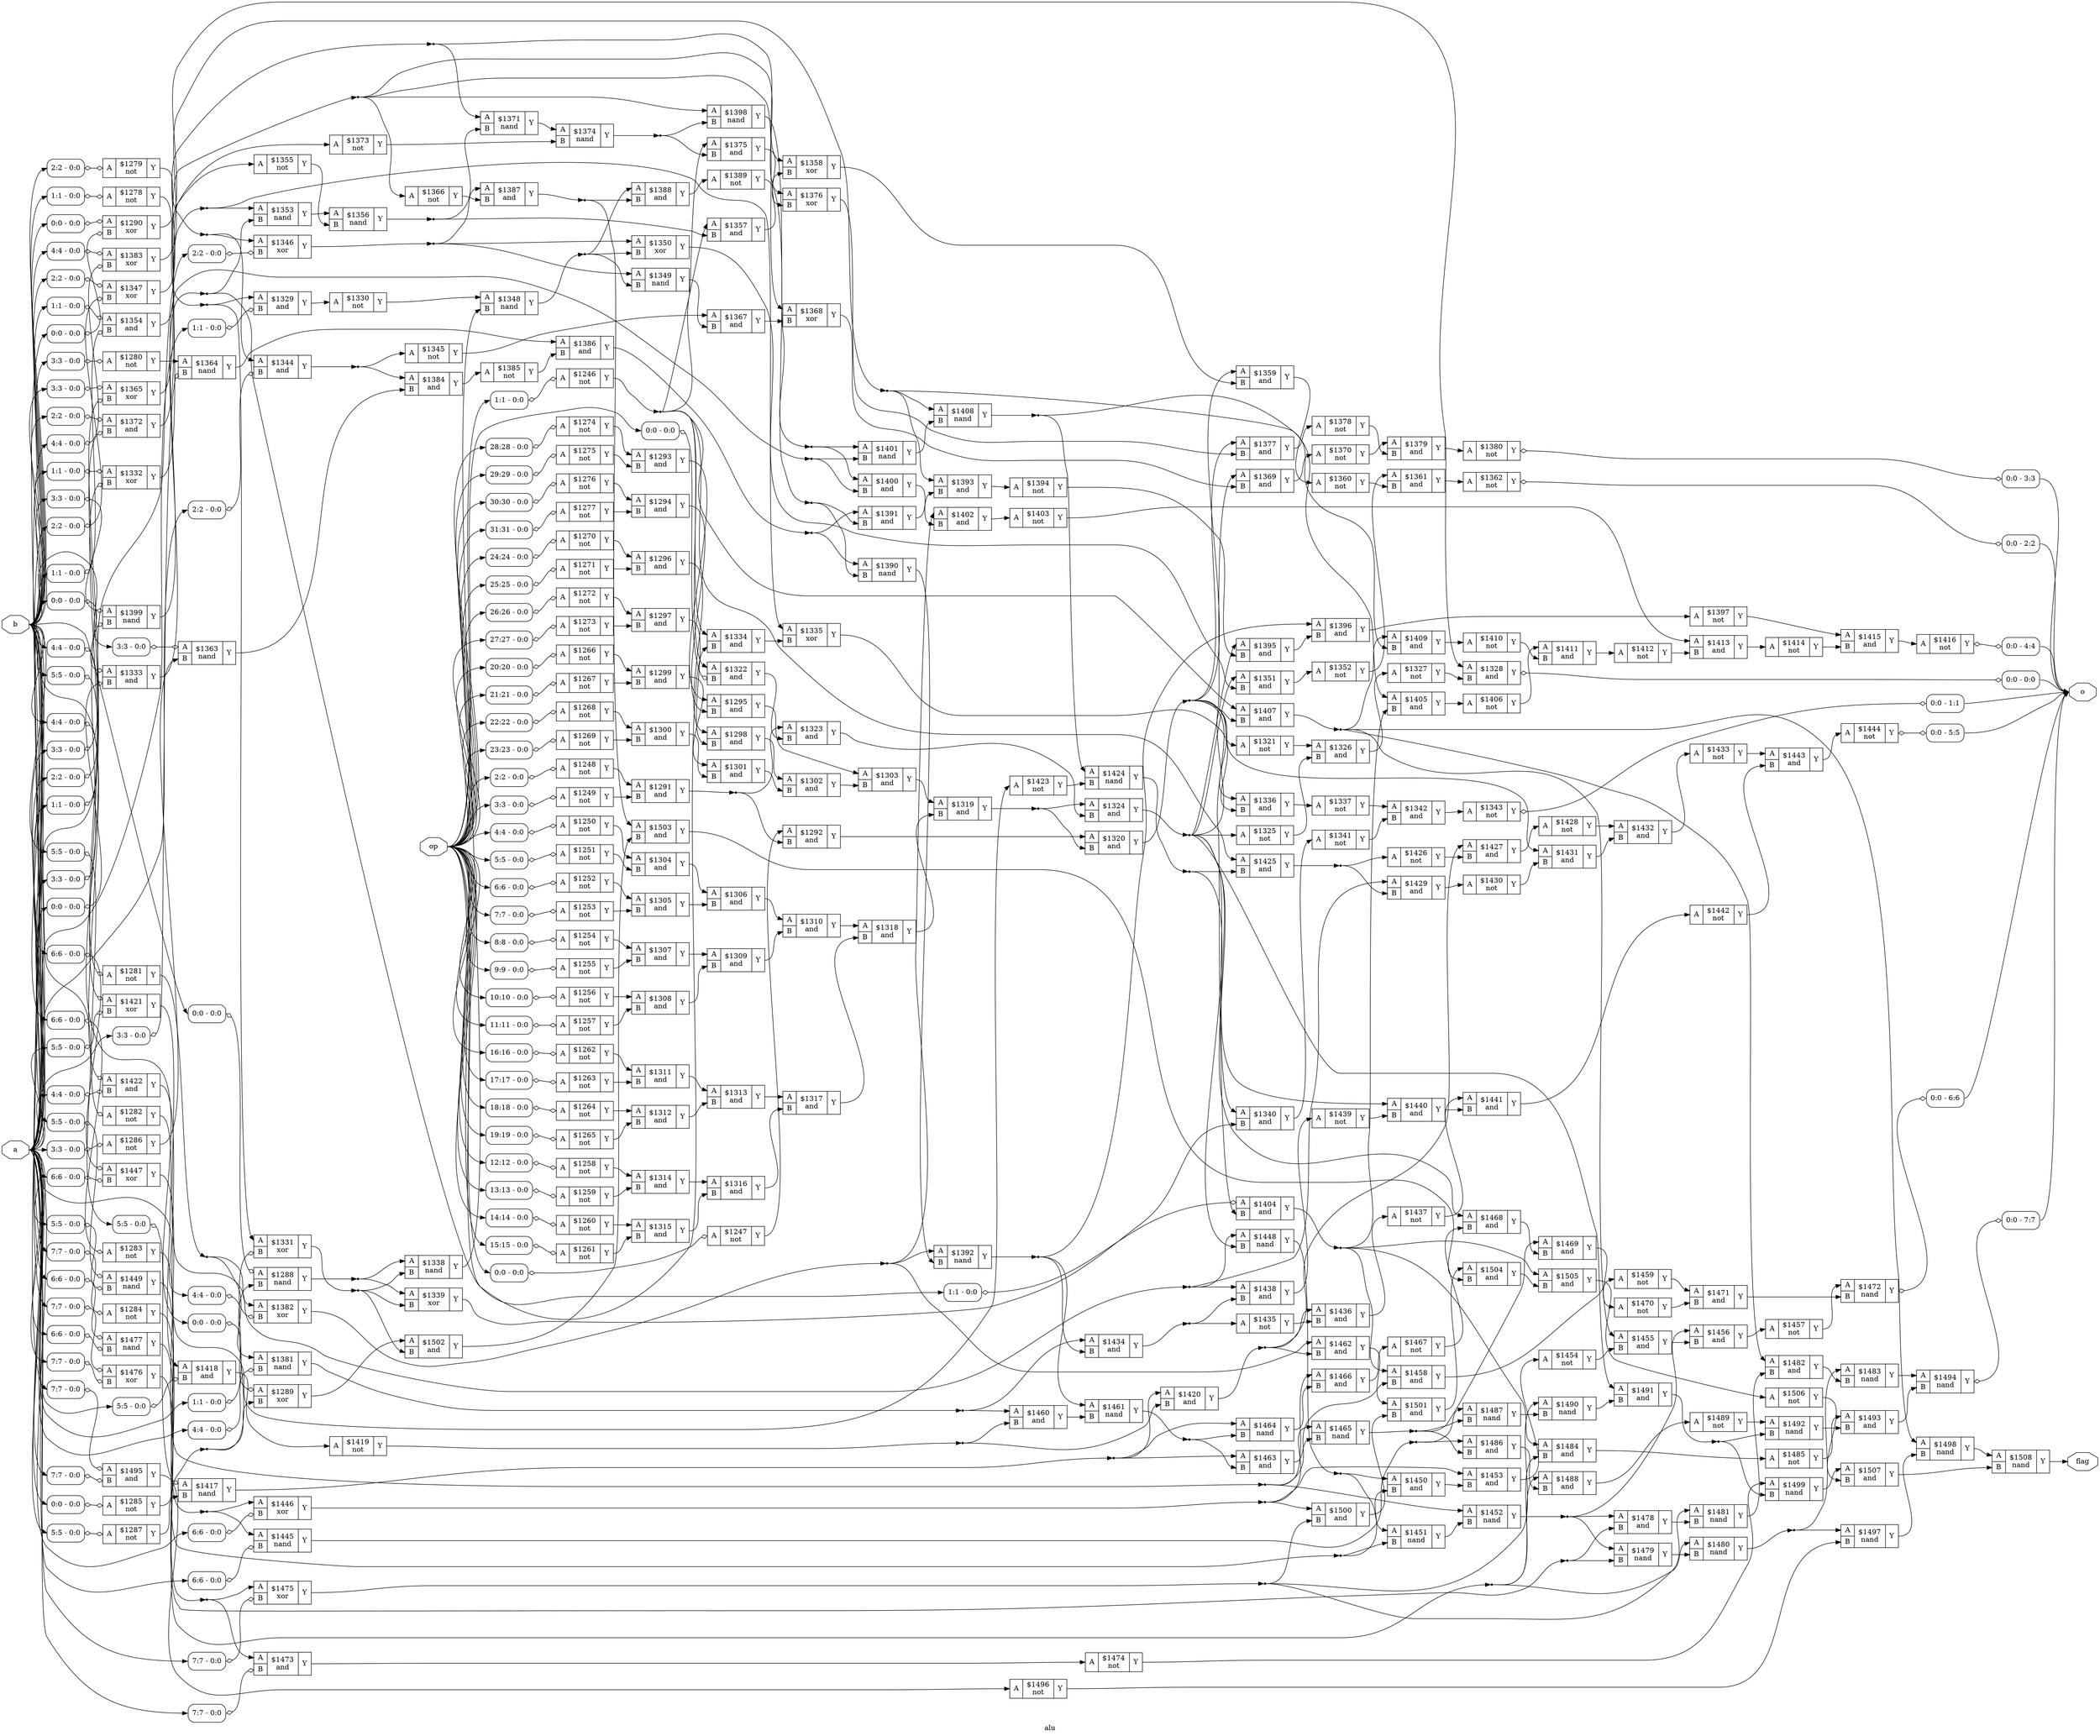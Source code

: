 digraph "alu" {
label="alu";
rankdir="LR";
remincross=true;
n255 [ shape=octagon, label="a", color="black", fontcolor="black" ];
n256 [ shape=octagon, label="b", color="black", fontcolor="black" ];
n257 [ shape=octagon, label="flag", color="black", fontcolor="black" ];
n258 [ shape=octagon, label="o", color="black", fontcolor="black" ];
n259 [ shape=octagon, label="op", color="black", fontcolor="black" ];
c262 [ shape=record, label="{{<p260> A}|$1246\nnot|{<p261> Y}}" ];
x0 [ shape=record, style=rounded, label="<s0> 1:1 - 0:0 " ];
x0:e -> c262:p260:w [arrowhead=odiamond, arrowtail=odiamond, dir=both, color="black", label=""];
c263 [ shape=record, label="{{<p260> A}|$1247\nnot|{<p261> Y}}" ];
x1 [ shape=record, style=rounded, label="<s0> 0:0 - 0:0 " ];
x1:e -> c263:p260:w [arrowhead=odiamond, arrowtail=odiamond, dir=both, color="black", label=""];
c264 [ shape=record, label="{{<p260> A}|$1248\nnot|{<p261> Y}}" ];
x2 [ shape=record, style=rounded, label="<s0> 2:2 - 0:0 " ];
x2:e -> c264:p260:w [arrowhead=odiamond, arrowtail=odiamond, dir=both, color="black", label=""];
c265 [ shape=record, label="{{<p260> A}|$1249\nnot|{<p261> Y}}" ];
x3 [ shape=record, style=rounded, label="<s0> 3:3 - 0:0 " ];
x3:e -> c265:p260:w [arrowhead=odiamond, arrowtail=odiamond, dir=both, color="black", label=""];
c266 [ shape=record, label="{{<p260> A}|$1250\nnot|{<p261> Y}}" ];
x4 [ shape=record, style=rounded, label="<s0> 4:4 - 0:0 " ];
x4:e -> c266:p260:w [arrowhead=odiamond, arrowtail=odiamond, dir=both, color="black", label=""];
c267 [ shape=record, label="{{<p260> A}|$1251\nnot|{<p261> Y}}" ];
x5 [ shape=record, style=rounded, label="<s0> 5:5 - 0:0 " ];
x5:e -> c267:p260:w [arrowhead=odiamond, arrowtail=odiamond, dir=both, color="black", label=""];
c268 [ shape=record, label="{{<p260> A}|$1252\nnot|{<p261> Y}}" ];
x6 [ shape=record, style=rounded, label="<s0> 6:6 - 0:0 " ];
x6:e -> c268:p260:w [arrowhead=odiamond, arrowtail=odiamond, dir=both, color="black", label=""];
c269 [ shape=record, label="{{<p260> A}|$1253\nnot|{<p261> Y}}" ];
x7 [ shape=record, style=rounded, label="<s0> 7:7 - 0:0 " ];
x7:e -> c269:p260:w [arrowhead=odiamond, arrowtail=odiamond, dir=both, color="black", label=""];
c270 [ shape=record, label="{{<p260> A}|$1254\nnot|{<p261> Y}}" ];
x8 [ shape=record, style=rounded, label="<s0> 8:8 - 0:0 " ];
x8:e -> c270:p260:w [arrowhead=odiamond, arrowtail=odiamond, dir=both, color="black", label=""];
c271 [ shape=record, label="{{<p260> A}|$1255\nnot|{<p261> Y}}" ];
x9 [ shape=record, style=rounded, label="<s0> 9:9 - 0:0 " ];
x9:e -> c271:p260:w [arrowhead=odiamond, arrowtail=odiamond, dir=both, color="black", label=""];
c272 [ shape=record, label="{{<p260> A}|$1256\nnot|{<p261> Y}}" ];
x10 [ shape=record, style=rounded, label="<s0> 10:10 - 0:0 " ];
x10:e -> c272:p260:w [arrowhead=odiamond, arrowtail=odiamond, dir=both, color="black", label=""];
c273 [ shape=record, label="{{<p260> A}|$1257\nnot|{<p261> Y}}" ];
x11 [ shape=record, style=rounded, label="<s0> 11:11 - 0:0 " ];
x11:e -> c273:p260:w [arrowhead=odiamond, arrowtail=odiamond, dir=both, color="black", label=""];
c274 [ shape=record, label="{{<p260> A}|$1258\nnot|{<p261> Y}}" ];
x12 [ shape=record, style=rounded, label="<s0> 12:12 - 0:0 " ];
x12:e -> c274:p260:w [arrowhead=odiamond, arrowtail=odiamond, dir=both, color="black", label=""];
c275 [ shape=record, label="{{<p260> A}|$1259\nnot|{<p261> Y}}" ];
x13 [ shape=record, style=rounded, label="<s0> 13:13 - 0:0 " ];
x13:e -> c275:p260:w [arrowhead=odiamond, arrowtail=odiamond, dir=both, color="black", label=""];
c276 [ shape=record, label="{{<p260> A}|$1260\nnot|{<p261> Y}}" ];
x14 [ shape=record, style=rounded, label="<s0> 14:14 - 0:0 " ];
x14:e -> c276:p260:w [arrowhead=odiamond, arrowtail=odiamond, dir=both, color="black", label=""];
c277 [ shape=record, label="{{<p260> A}|$1261\nnot|{<p261> Y}}" ];
x15 [ shape=record, style=rounded, label="<s0> 15:15 - 0:0 " ];
x15:e -> c277:p260:w [arrowhead=odiamond, arrowtail=odiamond, dir=both, color="black", label=""];
c278 [ shape=record, label="{{<p260> A}|$1262\nnot|{<p261> Y}}" ];
x16 [ shape=record, style=rounded, label="<s0> 16:16 - 0:0 " ];
x16:e -> c278:p260:w [arrowhead=odiamond, arrowtail=odiamond, dir=both, color="black", label=""];
c279 [ shape=record, label="{{<p260> A}|$1263\nnot|{<p261> Y}}" ];
x17 [ shape=record, style=rounded, label="<s0> 17:17 - 0:0 " ];
x17:e -> c279:p260:w [arrowhead=odiamond, arrowtail=odiamond, dir=both, color="black", label=""];
c280 [ shape=record, label="{{<p260> A}|$1264\nnot|{<p261> Y}}" ];
x18 [ shape=record, style=rounded, label="<s0> 18:18 - 0:0 " ];
x18:e -> c280:p260:w [arrowhead=odiamond, arrowtail=odiamond, dir=both, color="black", label=""];
c281 [ shape=record, label="{{<p260> A}|$1265\nnot|{<p261> Y}}" ];
x19 [ shape=record, style=rounded, label="<s0> 19:19 - 0:0 " ];
x19:e -> c281:p260:w [arrowhead=odiamond, arrowtail=odiamond, dir=both, color="black", label=""];
c282 [ shape=record, label="{{<p260> A}|$1266\nnot|{<p261> Y}}" ];
x20 [ shape=record, style=rounded, label="<s0> 20:20 - 0:0 " ];
x20:e -> c282:p260:w [arrowhead=odiamond, arrowtail=odiamond, dir=both, color="black", label=""];
c283 [ shape=record, label="{{<p260> A}|$1267\nnot|{<p261> Y}}" ];
x21 [ shape=record, style=rounded, label="<s0> 21:21 - 0:0 " ];
x21:e -> c283:p260:w [arrowhead=odiamond, arrowtail=odiamond, dir=both, color="black", label=""];
c284 [ shape=record, label="{{<p260> A}|$1268\nnot|{<p261> Y}}" ];
x22 [ shape=record, style=rounded, label="<s0> 22:22 - 0:0 " ];
x22:e -> c284:p260:w [arrowhead=odiamond, arrowtail=odiamond, dir=both, color="black", label=""];
c285 [ shape=record, label="{{<p260> A}|$1269\nnot|{<p261> Y}}" ];
x23 [ shape=record, style=rounded, label="<s0> 23:23 - 0:0 " ];
x23:e -> c285:p260:w [arrowhead=odiamond, arrowtail=odiamond, dir=both, color="black", label=""];
c286 [ shape=record, label="{{<p260> A}|$1270\nnot|{<p261> Y}}" ];
x24 [ shape=record, style=rounded, label="<s0> 24:24 - 0:0 " ];
x24:e -> c286:p260:w [arrowhead=odiamond, arrowtail=odiamond, dir=both, color="black", label=""];
c287 [ shape=record, label="{{<p260> A}|$1271\nnot|{<p261> Y}}" ];
x25 [ shape=record, style=rounded, label="<s0> 25:25 - 0:0 " ];
x25:e -> c287:p260:w [arrowhead=odiamond, arrowtail=odiamond, dir=both, color="black", label=""];
c288 [ shape=record, label="{{<p260> A}|$1272\nnot|{<p261> Y}}" ];
x26 [ shape=record, style=rounded, label="<s0> 26:26 - 0:0 " ];
x26:e -> c288:p260:w [arrowhead=odiamond, arrowtail=odiamond, dir=both, color="black", label=""];
c289 [ shape=record, label="{{<p260> A}|$1273\nnot|{<p261> Y}}" ];
x27 [ shape=record, style=rounded, label="<s0> 27:27 - 0:0 " ];
x27:e -> c289:p260:w [arrowhead=odiamond, arrowtail=odiamond, dir=both, color="black", label=""];
c290 [ shape=record, label="{{<p260> A}|$1274\nnot|{<p261> Y}}" ];
x28 [ shape=record, style=rounded, label="<s0> 28:28 - 0:0 " ];
x28:e -> c290:p260:w [arrowhead=odiamond, arrowtail=odiamond, dir=both, color="black", label=""];
c291 [ shape=record, label="{{<p260> A}|$1275\nnot|{<p261> Y}}" ];
x29 [ shape=record, style=rounded, label="<s0> 29:29 - 0:0 " ];
x29:e -> c291:p260:w [arrowhead=odiamond, arrowtail=odiamond, dir=both, color="black", label=""];
c292 [ shape=record, label="{{<p260> A}|$1276\nnot|{<p261> Y}}" ];
x30 [ shape=record, style=rounded, label="<s0> 30:30 - 0:0 " ];
x30:e -> c292:p260:w [arrowhead=odiamond, arrowtail=odiamond, dir=both, color="black", label=""];
c293 [ shape=record, label="{{<p260> A}|$1277\nnot|{<p261> Y}}" ];
x31 [ shape=record, style=rounded, label="<s0> 31:31 - 0:0 " ];
x31:e -> c293:p260:w [arrowhead=odiamond, arrowtail=odiamond, dir=both, color="black", label=""];
c294 [ shape=record, label="{{<p260> A}|$1278\nnot|{<p261> Y}}" ];
x32 [ shape=record, style=rounded, label="<s0> 1:1 - 0:0 " ];
x32:e -> c294:p260:w [arrowhead=odiamond, arrowtail=odiamond, dir=both, color="black", label=""];
c295 [ shape=record, label="{{<p260> A}|$1279\nnot|{<p261> Y}}" ];
x33 [ shape=record, style=rounded, label="<s0> 2:2 - 0:0 " ];
x33:e -> c295:p260:w [arrowhead=odiamond, arrowtail=odiamond, dir=both, color="black", label=""];
c296 [ shape=record, label="{{<p260> A}|$1280\nnot|{<p261> Y}}" ];
x34 [ shape=record, style=rounded, label="<s0> 3:3 - 0:0 " ];
x34:e -> c296:p260:w [arrowhead=odiamond, arrowtail=odiamond, dir=both, color="black", label=""];
c297 [ shape=record, label="{{<p260> A}|$1281\nnot|{<p261> Y}}" ];
x35 [ shape=record, style=rounded, label="<s0> 4:4 - 0:0 " ];
x35:e -> c297:p260:w [arrowhead=odiamond, arrowtail=odiamond, dir=both, color="black", label=""];
c298 [ shape=record, label="{{<p260> A}|$1282\nnot|{<p261> Y}}" ];
x36 [ shape=record, style=rounded, label="<s0> 5:5 - 0:0 " ];
x36:e -> c298:p260:w [arrowhead=odiamond, arrowtail=odiamond, dir=both, color="black", label=""];
c299 [ shape=record, label="{{<p260> A}|$1283\nnot|{<p261> Y}}" ];
x37 [ shape=record, style=rounded, label="<s0> 6:6 - 0:0 " ];
x37:e -> c299:p260:w [arrowhead=odiamond, arrowtail=odiamond, dir=both, color="black", label=""];
c300 [ shape=record, label="{{<p260> A}|$1284\nnot|{<p261> Y}}" ];
x38 [ shape=record, style=rounded, label="<s0> 7:7 - 0:0 " ];
x38:e -> c300:p260:w [arrowhead=odiamond, arrowtail=odiamond, dir=both, color="black", label=""];
c301 [ shape=record, label="{{<p260> A}|$1285\nnot|{<p261> Y}}" ];
x39 [ shape=record, style=rounded, label="<s0> 0:0 - 0:0 " ];
x39:e -> c301:p260:w [arrowhead=odiamond, arrowtail=odiamond, dir=both, color="black", label=""];
c302 [ shape=record, label="{{<p260> A}|$1286\nnot|{<p261> Y}}" ];
x40 [ shape=record, style=rounded, label="<s0> 3:3 - 0:0 " ];
x40:e -> c302:p260:w [arrowhead=odiamond, arrowtail=odiamond, dir=both, color="black", label=""];
c303 [ shape=record, label="{{<p260> A}|$1287\nnot|{<p261> Y}}" ];
x41 [ shape=record, style=rounded, label="<s0> 5:5 - 0:0 " ];
x41:e -> c303:p260:w [arrowhead=odiamond, arrowtail=odiamond, dir=both, color="black", label=""];
c305 [ shape=record, label="{{<p260> A|<p304> B}|$1288\nnand|{<p261> Y}}" ];
x42 [ shape=record, style=rounded, label="<s0> 0:0 - 0:0 " ];
x42:e -> c305:p260:w [arrowhead=odiamond, arrowtail=odiamond, dir=both, color="black", label=""];
c306 [ shape=record, label="{{<p260> A|<p304> B}|$1289\nxor|{<p261> Y}}" ];
x43 [ shape=record, style=rounded, label="<s0> 0:0 - 0:0 " ];
x43:e -> c306:p260:w [arrowhead=odiamond, arrowtail=odiamond, dir=both, color="black", label=""];
c307 [ shape=record, label="{{<p260> A|<p304> B}|$1290\nxor|{<p261> Y}}" ];
x44 [ shape=record, style=rounded, label="<s0> 0:0 - 0:0 " ];
x44:e -> c307:p260:w [arrowhead=odiamond, arrowtail=odiamond, dir=both, color="black", label=""];
x45 [ shape=record, style=rounded, label="<s0> 0:0 - 0:0 " ];
x45:e -> c307:p304:w [arrowhead=odiamond, arrowtail=odiamond, dir=both, color="black", label=""];
c308 [ shape=record, label="{{<p260> A|<p304> B}|$1291\nand|{<p261> Y}}" ];
c309 [ shape=record, label="{{<p260> A|<p304> B}|$1292\nand|{<p261> Y}}" ];
c310 [ shape=record, label="{{<p260> A|<p304> B}|$1293\nand|{<p261> Y}}" ];
c311 [ shape=record, label="{{<p260> A|<p304> B}|$1294\nand|{<p261> Y}}" ];
c312 [ shape=record, label="{{<p260> A|<p304> B}|$1295\nand|{<p261> Y}}" ];
c313 [ shape=record, label="{{<p260> A|<p304> B}|$1296\nand|{<p261> Y}}" ];
c314 [ shape=record, label="{{<p260> A|<p304> B}|$1297\nand|{<p261> Y}}" ];
c315 [ shape=record, label="{{<p260> A|<p304> B}|$1298\nand|{<p261> Y}}" ];
c316 [ shape=record, label="{{<p260> A|<p304> B}|$1299\nand|{<p261> Y}}" ];
c317 [ shape=record, label="{{<p260> A|<p304> B}|$1300\nand|{<p261> Y}}" ];
c318 [ shape=record, label="{{<p260> A|<p304> B}|$1301\nand|{<p261> Y}}" ];
c319 [ shape=record, label="{{<p260> A|<p304> B}|$1302\nand|{<p261> Y}}" ];
c320 [ shape=record, label="{{<p260> A|<p304> B}|$1303\nand|{<p261> Y}}" ];
c321 [ shape=record, label="{{<p260> A|<p304> B}|$1304\nand|{<p261> Y}}" ];
c322 [ shape=record, label="{{<p260> A|<p304> B}|$1305\nand|{<p261> Y}}" ];
c323 [ shape=record, label="{{<p260> A|<p304> B}|$1306\nand|{<p261> Y}}" ];
c324 [ shape=record, label="{{<p260> A|<p304> B}|$1307\nand|{<p261> Y}}" ];
c325 [ shape=record, label="{{<p260> A|<p304> B}|$1308\nand|{<p261> Y}}" ];
c326 [ shape=record, label="{{<p260> A|<p304> B}|$1309\nand|{<p261> Y}}" ];
c327 [ shape=record, label="{{<p260> A|<p304> B}|$1310\nand|{<p261> Y}}" ];
c328 [ shape=record, label="{{<p260> A|<p304> B}|$1311\nand|{<p261> Y}}" ];
c329 [ shape=record, label="{{<p260> A|<p304> B}|$1312\nand|{<p261> Y}}" ];
c330 [ shape=record, label="{{<p260> A|<p304> B}|$1313\nand|{<p261> Y}}" ];
c331 [ shape=record, label="{{<p260> A|<p304> B}|$1314\nand|{<p261> Y}}" ];
c332 [ shape=record, label="{{<p260> A|<p304> B}|$1315\nand|{<p261> Y}}" ];
c333 [ shape=record, label="{{<p260> A|<p304> B}|$1316\nand|{<p261> Y}}" ];
c334 [ shape=record, label="{{<p260> A|<p304> B}|$1317\nand|{<p261> Y}}" ];
c335 [ shape=record, label="{{<p260> A|<p304> B}|$1318\nand|{<p261> Y}}" ];
c336 [ shape=record, label="{{<p260> A|<p304> B}|$1319\nand|{<p261> Y}}" ];
c337 [ shape=record, label="{{<p260> A|<p304> B}|$1320\nand|{<p261> Y}}" ];
c338 [ shape=record, label="{{<p260> A}|$1321\nnot|{<p261> Y}}" ];
c339 [ shape=record, label="{{<p260> A|<p304> B}|$1322\nand|{<p261> Y}}" ];
x46 [ shape=record, style=rounded, label="<s0> 0:0 - 0:0 " ];
x46:e -> c339:p304:w [arrowhead=odiamond, arrowtail=odiamond, dir=both, color="black", label=""];
c340 [ shape=record, label="{{<p260> A|<p304> B}|$1323\nand|{<p261> Y}}" ];
c341 [ shape=record, label="{{<p260> A|<p304> B}|$1324\nand|{<p261> Y}}" ];
c342 [ shape=record, label="{{<p260> A}|$1325\nnot|{<p261> Y}}" ];
c343 [ shape=record, label="{{<p260> A|<p304> B}|$1326\nand|{<p261> Y}}" ];
c344 [ shape=record, label="{{<p260> A}|$1327\nnot|{<p261> Y}}" ];
c345 [ shape=record, label="{{<p260> A|<p304> B}|$1328\nand|{<p261> Y}}" ];
x47 [ shape=record, style=rounded, label="<s0> 0:0 - 0:0 " ];
c345:p261:e -> x47:w [arrowhead=odiamond, arrowtail=odiamond, dir=both, color="black", label=""];
c346 [ shape=record, label="{{<p260> A|<p304> B}|$1329\nand|{<p261> Y}}" ];
x48 [ shape=record, style=rounded, label="<s0> 1:1 - 0:0 " ];
x48:e -> c346:p304:w [arrowhead=odiamond, arrowtail=odiamond, dir=both, color="black", label=""];
c347 [ shape=record, label="{{<p260> A}|$1330\nnot|{<p261> Y}}" ];
c348 [ shape=record, label="{{<p260> A|<p304> B}|$1331\nxor|{<p261> Y}}" ];
x49 [ shape=record, style=rounded, label="<s0> 1:1 - 0:0 " ];
x49:e -> c348:p304:w [arrowhead=odiamond, arrowtail=odiamond, dir=both, color="black", label=""];
c349 [ shape=record, label="{{<p260> A|<p304> B}|$1332\nxor|{<p261> Y}}" ];
x50 [ shape=record, style=rounded, label="<s0> 1:1 - 0:0 " ];
x50:e -> c349:p260:w [arrowhead=odiamond, arrowtail=odiamond, dir=both, color="black", label=""];
x51 [ shape=record, style=rounded, label="<s0> 1:1 - 0:0 " ];
x51:e -> c349:p304:w [arrowhead=odiamond, arrowtail=odiamond, dir=both, color="black", label=""];
c350 [ shape=record, label="{{<p260> A|<p304> B}|$1333\nand|{<p261> Y}}" ];
x52 [ shape=record, style=rounded, label="<s0> 0:0 - 0:0 " ];
x52:e -> c350:p260:w [arrowhead=odiamond, arrowtail=odiamond, dir=both, color="black", label=""];
x53 [ shape=record, style=rounded, label="<s0> 0:0 - 0:0 " ];
x53:e -> c350:p304:w [arrowhead=odiamond, arrowtail=odiamond, dir=both, color="black", label=""];
c351 [ shape=record, label="{{<p260> A|<p304> B}|$1334\nand|{<p261> Y}}" ];
c352 [ shape=record, label="{{<p260> A|<p304> B}|$1335\nxor|{<p261> Y}}" ];
c353 [ shape=record, label="{{<p260> A|<p304> B}|$1336\nand|{<p261> Y}}" ];
c354 [ shape=record, label="{{<p260> A}|$1337\nnot|{<p261> Y}}" ];
c355 [ shape=record, label="{{<p260> A|<p304> B}|$1338\nnand|{<p261> Y}}" ];
c356 [ shape=record, label="{{<p260> A|<p304> B}|$1339\nxor|{<p261> Y}}" ];
c357 [ shape=record, label="{{<p260> A|<p304> B}|$1340\nand|{<p261> Y}}" ];
c358 [ shape=record, label="{{<p260> A}|$1341\nnot|{<p261> Y}}" ];
c359 [ shape=record, label="{{<p260> A|<p304> B}|$1342\nand|{<p261> Y}}" ];
c360 [ shape=record, label="{{<p260> A}|$1343\nnot|{<p261> Y}}" ];
x54 [ shape=record, style=rounded, label="<s0> 0:0 - 1:1 " ];
c360:p261:e -> x54:w [arrowhead=odiamond, arrowtail=odiamond, dir=both, color="black", label=""];
c361 [ shape=record, label="{{<p260> A|<p304> B}|$1344\nand|{<p261> Y}}" ];
x55 [ shape=record, style=rounded, label="<s0> 2:2 - 0:0 " ];
x55:e -> c361:p304:w [arrowhead=odiamond, arrowtail=odiamond, dir=both, color="black", label=""];
c362 [ shape=record, label="{{<p260> A}|$1345\nnot|{<p261> Y}}" ];
c363 [ shape=record, label="{{<p260> A|<p304> B}|$1346\nxor|{<p261> Y}}" ];
x56 [ shape=record, style=rounded, label="<s0> 2:2 - 0:0 " ];
x56:e -> c363:p304:w [arrowhead=odiamond, arrowtail=odiamond, dir=both, color="black", label=""];
c364 [ shape=record, label="{{<p260> A|<p304> B}|$1347\nxor|{<p261> Y}}" ];
x57 [ shape=record, style=rounded, label="<s0> 2:2 - 0:0 " ];
x57:e -> c364:p260:w [arrowhead=odiamond, arrowtail=odiamond, dir=both, color="black", label=""];
x58 [ shape=record, style=rounded, label="<s0> 2:2 - 0:0 " ];
x58:e -> c364:p304:w [arrowhead=odiamond, arrowtail=odiamond, dir=both, color="black", label=""];
c365 [ shape=record, label="{{<p260> A|<p304> B}|$1348\nnand|{<p261> Y}}" ];
c366 [ shape=record, label="{{<p260> A|<p304> B}|$1349\nnand|{<p261> Y}}" ];
c367 [ shape=record, label="{{<p260> A|<p304> B}|$1350\nxor|{<p261> Y}}" ];
c368 [ shape=record, label="{{<p260> A|<p304> B}|$1351\nand|{<p261> Y}}" ];
c369 [ shape=record, label="{{<p260> A}|$1352\nnot|{<p261> Y}}" ];
c370 [ shape=record, label="{{<p260> A|<p304> B}|$1353\nnand|{<p261> Y}}" ];
c371 [ shape=record, label="{{<p260> A|<p304> B}|$1354\nand|{<p261> Y}}" ];
x59 [ shape=record, style=rounded, label="<s0> 1:1 - 0:0 " ];
x59:e -> c371:p260:w [arrowhead=odiamond, arrowtail=odiamond, dir=both, color="black", label=""];
x60 [ shape=record, style=rounded, label="<s0> 1:1 - 0:0 " ];
x60:e -> c371:p304:w [arrowhead=odiamond, arrowtail=odiamond, dir=both, color="black", label=""];
c372 [ shape=record, label="{{<p260> A}|$1355\nnot|{<p261> Y}}" ];
c373 [ shape=record, label="{{<p260> A|<p304> B}|$1356\nnand|{<p261> Y}}" ];
c374 [ shape=record, label="{{<p260> A|<p304> B}|$1357\nand|{<p261> Y}}" ];
c375 [ shape=record, label="{{<p260> A|<p304> B}|$1358\nxor|{<p261> Y}}" ];
c376 [ shape=record, label="{{<p260> A|<p304> B}|$1359\nand|{<p261> Y}}" ];
c377 [ shape=record, label="{{<p260> A}|$1360\nnot|{<p261> Y}}" ];
c378 [ shape=record, label="{{<p260> A|<p304> B}|$1361\nand|{<p261> Y}}" ];
c379 [ shape=record, label="{{<p260> A}|$1362\nnot|{<p261> Y}}" ];
x61 [ shape=record, style=rounded, label="<s0> 0:0 - 2:2 " ];
c379:p261:e -> x61:w [arrowhead=odiamond, arrowtail=odiamond, dir=both, color="black", label=""];
c380 [ shape=record, label="{{<p260> A|<p304> B}|$1363\nnand|{<p261> Y}}" ];
x62 [ shape=record, style=rounded, label="<s0> 3:3 - 0:0 " ];
x62:e -> c380:p260:w [arrowhead=odiamond, arrowtail=odiamond, dir=both, color="black", label=""];
c381 [ shape=record, label="{{<p260> A|<p304> B}|$1364\nnand|{<p261> Y}}" ];
x63 [ shape=record, style=rounded, label="<s0> 3:3 - 0:0 " ];
x63:e -> c381:p304:w [arrowhead=odiamond, arrowtail=odiamond, dir=both, color="black", label=""];
c382 [ shape=record, label="{{<p260> A|<p304> B}|$1365\nxor|{<p261> Y}}" ];
x64 [ shape=record, style=rounded, label="<s0> 3:3 - 0:0 " ];
x64:e -> c382:p260:w [arrowhead=odiamond, arrowtail=odiamond, dir=both, color="black", label=""];
x65 [ shape=record, style=rounded, label="<s0> 3:3 - 0:0 " ];
x65:e -> c382:p304:w [arrowhead=odiamond, arrowtail=odiamond, dir=both, color="black", label=""];
c383 [ shape=record, label="{{<p260> A}|$1366\nnot|{<p261> Y}}" ];
c384 [ shape=record, label="{{<p260> A|<p304> B}|$1367\nand|{<p261> Y}}" ];
c385 [ shape=record, label="{{<p260> A|<p304> B}|$1368\nxor|{<p261> Y}}" ];
c386 [ shape=record, label="{{<p260> A|<p304> B}|$1369\nand|{<p261> Y}}" ];
c387 [ shape=record, label="{{<p260> A}|$1370\nnot|{<p261> Y}}" ];
c388 [ shape=record, label="{{<p260> A|<p304> B}|$1371\nnand|{<p261> Y}}" ];
c389 [ shape=record, label="{{<p260> A|<p304> B}|$1372\nand|{<p261> Y}}" ];
x66 [ shape=record, style=rounded, label="<s0> 2:2 - 0:0 " ];
x66:e -> c389:p260:w [arrowhead=odiamond, arrowtail=odiamond, dir=both, color="black", label=""];
x67 [ shape=record, style=rounded, label="<s0> 2:2 - 0:0 " ];
x67:e -> c389:p304:w [arrowhead=odiamond, arrowtail=odiamond, dir=both, color="black", label=""];
c390 [ shape=record, label="{{<p260> A}|$1373\nnot|{<p261> Y}}" ];
c391 [ shape=record, label="{{<p260> A|<p304> B}|$1374\nnand|{<p261> Y}}" ];
c392 [ shape=record, label="{{<p260> A|<p304> B}|$1375\nand|{<p261> Y}}" ];
c393 [ shape=record, label="{{<p260> A|<p304> B}|$1376\nxor|{<p261> Y}}" ];
c394 [ shape=record, label="{{<p260> A|<p304> B}|$1377\nand|{<p261> Y}}" ];
c395 [ shape=record, label="{{<p260> A}|$1378\nnot|{<p261> Y}}" ];
c396 [ shape=record, label="{{<p260> A|<p304> B}|$1379\nand|{<p261> Y}}" ];
c397 [ shape=record, label="{{<p260> A}|$1380\nnot|{<p261> Y}}" ];
x68 [ shape=record, style=rounded, label="<s0> 0:0 - 3:3 " ];
c397:p261:e -> x68:w [arrowhead=odiamond, arrowtail=odiamond, dir=both, color="black", label=""];
c398 [ shape=record, label="{{<p260> A|<p304> B}|$1381\nnand|{<p261> Y}}" ];
x69 [ shape=record, style=rounded, label="<s0> 4:4 - 0:0 " ];
x69:e -> c398:p304:w [arrowhead=odiamond, arrowtail=odiamond, dir=both, color="black", label=""];
c399 [ shape=record, label="{{<p260> A|<p304> B}|$1382\nxor|{<p261> Y}}" ];
x70 [ shape=record, style=rounded, label="<s0> 4:4 - 0:0 " ];
x70:e -> c399:p304:w [arrowhead=odiamond, arrowtail=odiamond, dir=both, color="black", label=""];
c400 [ shape=record, label="{{<p260> A|<p304> B}|$1383\nxor|{<p261> Y}}" ];
x71 [ shape=record, style=rounded, label="<s0> 4:4 - 0:0 " ];
x71:e -> c400:p260:w [arrowhead=odiamond, arrowtail=odiamond, dir=both, color="black", label=""];
x72 [ shape=record, style=rounded, label="<s0> 4:4 - 0:0 " ];
x72:e -> c400:p304:w [arrowhead=odiamond, arrowtail=odiamond, dir=both, color="black", label=""];
c401 [ shape=record, label="{{<p260> A|<p304> B}|$1384\nand|{<p261> Y}}" ];
c402 [ shape=record, label="{{<p260> A}|$1385\nnot|{<p261> Y}}" ];
c403 [ shape=record, label="{{<p260> A|<p304> B}|$1386\nand|{<p261> Y}}" ];
c404 [ shape=record, label="{{<p260> A|<p304> B}|$1387\nand|{<p261> Y}}" ];
c405 [ shape=record, label="{{<p260> A|<p304> B}|$1388\nand|{<p261> Y}}" ];
c406 [ shape=record, label="{{<p260> A}|$1389\nnot|{<p261> Y}}" ];
c407 [ shape=record, label="{{<p260> A|<p304> B}|$1390\nnand|{<p261> Y}}" ];
c408 [ shape=record, label="{{<p260> A|<p304> B}|$1391\nand|{<p261> Y}}" ];
c409 [ shape=record, label="{{<p260> A|<p304> B}|$1392\nnand|{<p261> Y}}" ];
c410 [ shape=record, label="{{<p260> A|<p304> B}|$1393\nand|{<p261> Y}}" ];
c411 [ shape=record, label="{{<p260> A}|$1394\nnot|{<p261> Y}}" ];
c412 [ shape=record, label="{{<p260> A|<p304> B}|$1395\nand|{<p261> Y}}" ];
c413 [ shape=record, label="{{<p260> A|<p304> B}|$1396\nand|{<p261> Y}}" ];
c414 [ shape=record, label="{{<p260> A}|$1397\nnot|{<p261> Y}}" ];
c415 [ shape=record, label="{{<p260> A|<p304> B}|$1398\nnand|{<p261> Y}}" ];
c416 [ shape=record, label="{{<p260> A|<p304> B}|$1399\nnand|{<p261> Y}}" ];
x73 [ shape=record, style=rounded, label="<s0> 3:3 - 0:0 " ];
x73:e -> c416:p260:w [arrowhead=odiamond, arrowtail=odiamond, dir=both, color="black", label=""];
x74 [ shape=record, style=rounded, label="<s0> 3:3 - 0:0 " ];
x74:e -> c416:p304:w [arrowhead=odiamond, arrowtail=odiamond, dir=both, color="black", label=""];
c417 [ shape=record, label="{{<p260> A|<p304> B}|$1400\nand|{<p261> Y}}" ];
c418 [ shape=record, label="{{<p260> A|<p304> B}|$1401\nnand|{<p261> Y}}" ];
c419 [ shape=record, label="{{<p260> A|<p304> B}|$1402\nand|{<p261> Y}}" ];
c420 [ shape=record, label="{{<p260> A}|$1403\nnot|{<p261> Y}}" ];
c421 [ shape=record, label="{{<p260> A|<p304> B}|$1404\nand|{<p261> Y}}" ];
x75 [ shape=record, style=rounded, label="<s0> 1:1 - 0:0 " ];
x75:e -> c421:p260:w [arrowhead=odiamond, arrowtail=odiamond, dir=both, color="black", label=""];
c422 [ shape=record, label="{{<p260> A|<p304> B}|$1405\nand|{<p261> Y}}" ];
c423 [ shape=record, label="{{<p260> A}|$1406\nnot|{<p261> Y}}" ];
c424 [ shape=record, label="{{<p260> A|<p304> B}|$1407\nand|{<p261> Y}}" ];
c425 [ shape=record, label="{{<p260> A|<p304> B}|$1408\nnand|{<p261> Y}}" ];
c426 [ shape=record, label="{{<p260> A|<p304> B}|$1409\nand|{<p261> Y}}" ];
c427 [ shape=record, label="{{<p260> A}|$1410\nnot|{<p261> Y}}" ];
c428 [ shape=record, label="{{<p260> A|<p304> B}|$1411\nand|{<p261> Y}}" ];
c429 [ shape=record, label="{{<p260> A}|$1412\nnot|{<p261> Y}}" ];
c430 [ shape=record, label="{{<p260> A|<p304> B}|$1413\nand|{<p261> Y}}" ];
c431 [ shape=record, label="{{<p260> A}|$1414\nnot|{<p261> Y}}" ];
c432 [ shape=record, label="{{<p260> A|<p304> B}|$1415\nand|{<p261> Y}}" ];
c433 [ shape=record, label="{{<p260> A}|$1416\nnot|{<p261> Y}}" ];
x76 [ shape=record, style=rounded, label="<s0> 0:0 - 4:4 " ];
c433:p261:e -> x76:w [arrowhead=odiamond, arrowtail=odiamond, dir=both, color="black", label=""];
c434 [ shape=record, label="{{<p260> A|<p304> B}|$1417\nnand|{<p261> Y}}" ];
x77 [ shape=record, style=rounded, label="<s0> 5:5 - 0:0 " ];
x77:e -> c434:p260:w [arrowhead=odiamond, arrowtail=odiamond, dir=both, color="black", label=""];
c435 [ shape=record, label="{{<p260> A|<p304> B}|$1418\nand|{<p261> Y}}" ];
x78 [ shape=record, style=rounded, label="<s0> 5:5 - 0:0 " ];
x78:e -> c435:p304:w [arrowhead=odiamond, arrowtail=odiamond, dir=both, color="black", label=""];
c436 [ shape=record, label="{{<p260> A}|$1419\nnot|{<p261> Y}}" ];
c437 [ shape=record, label="{{<p260> A|<p304> B}|$1420\nand|{<p261> Y}}" ];
c438 [ shape=record, label="{{<p260> A|<p304> B}|$1421\nxor|{<p261> Y}}" ];
x79 [ shape=record, style=rounded, label="<s0> 5:5 - 0:0 " ];
x79:e -> c438:p260:w [arrowhead=odiamond, arrowtail=odiamond, dir=both, color="black", label=""];
x80 [ shape=record, style=rounded, label="<s0> 5:5 - 0:0 " ];
x80:e -> c438:p304:w [arrowhead=odiamond, arrowtail=odiamond, dir=both, color="black", label=""];
c439 [ shape=record, label="{{<p260> A|<p304> B}|$1422\nand|{<p261> Y}}" ];
x81 [ shape=record, style=rounded, label="<s0> 4:4 - 0:0 " ];
x81:e -> c439:p260:w [arrowhead=odiamond, arrowtail=odiamond, dir=both, color="black", label=""];
x82 [ shape=record, style=rounded, label="<s0> 4:4 - 0:0 " ];
x82:e -> c439:p304:w [arrowhead=odiamond, arrowtail=odiamond, dir=both, color="black", label=""];
c440 [ shape=record, label="{{<p260> A}|$1423\nnot|{<p261> Y}}" ];
c441 [ shape=record, label="{{<p260> A|<p304> B}|$1424\nnand|{<p261> Y}}" ];
c442 [ shape=record, label="{{<p260> A|<p304> B}|$1425\nand|{<p261> Y}}" ];
c443 [ shape=record, label="{{<p260> A}|$1426\nnot|{<p261> Y}}" ];
c444 [ shape=record, label="{{<p260> A|<p304> B}|$1427\nand|{<p261> Y}}" ];
c445 [ shape=record, label="{{<p260> A}|$1428\nnot|{<p261> Y}}" ];
c446 [ shape=record, label="{{<p260> A|<p304> B}|$1429\nand|{<p261> Y}}" ];
c447 [ shape=record, label="{{<p260> A}|$1430\nnot|{<p261> Y}}" ];
c448 [ shape=record, label="{{<p260> A|<p304> B}|$1431\nand|{<p261> Y}}" ];
c449 [ shape=record, label="{{<p260> A|<p304> B}|$1432\nand|{<p261> Y}}" ];
c450 [ shape=record, label="{{<p260> A}|$1433\nnot|{<p261> Y}}" ];
c451 [ shape=record, label="{{<p260> A|<p304> B}|$1434\nand|{<p261> Y}}" ];
c452 [ shape=record, label="{{<p260> A}|$1435\nnot|{<p261> Y}}" ];
c453 [ shape=record, label="{{<p260> A|<p304> B}|$1436\nand|{<p261> Y}}" ];
c454 [ shape=record, label="{{<p260> A}|$1437\nnot|{<p261> Y}}" ];
c455 [ shape=record, label="{{<p260> A|<p304> B}|$1438\nand|{<p261> Y}}" ];
c456 [ shape=record, label="{{<p260> A}|$1439\nnot|{<p261> Y}}" ];
c457 [ shape=record, label="{{<p260> A|<p304> B}|$1440\nand|{<p261> Y}}" ];
c458 [ shape=record, label="{{<p260> A|<p304> B}|$1441\nand|{<p261> Y}}" ];
c459 [ shape=record, label="{{<p260> A}|$1442\nnot|{<p261> Y}}" ];
c460 [ shape=record, label="{{<p260> A|<p304> B}|$1443\nand|{<p261> Y}}" ];
c461 [ shape=record, label="{{<p260> A}|$1444\nnot|{<p261> Y}}" ];
x83 [ shape=record, style=rounded, label="<s0> 0:0 - 5:5 " ];
c461:p261:e -> x83:w [arrowhead=odiamond, arrowtail=odiamond, dir=both, color="black", label=""];
c462 [ shape=record, label="{{<p260> A|<p304> B}|$1445\nnand|{<p261> Y}}" ];
x84 [ shape=record, style=rounded, label="<s0> 6:6 - 0:0 " ];
x84:e -> c462:p304:w [arrowhead=odiamond, arrowtail=odiamond, dir=both, color="black", label=""];
c463 [ shape=record, label="{{<p260> A|<p304> B}|$1446\nxor|{<p261> Y}}" ];
x85 [ shape=record, style=rounded, label="<s0> 6:6 - 0:0 " ];
x85:e -> c463:p304:w [arrowhead=odiamond, arrowtail=odiamond, dir=both, color="black", label=""];
c464 [ shape=record, label="{{<p260> A|<p304> B}|$1447\nxor|{<p261> Y}}" ];
x86 [ shape=record, style=rounded, label="<s0> 6:6 - 0:0 " ];
x86:e -> c464:p260:w [arrowhead=odiamond, arrowtail=odiamond, dir=both, color="black", label=""];
x87 [ shape=record, style=rounded, label="<s0> 6:6 - 0:0 " ];
x87:e -> c464:p304:w [arrowhead=odiamond, arrowtail=odiamond, dir=both, color="black", label=""];
c465 [ shape=record, label="{{<p260> A|<p304> B}|$1448\nnand|{<p261> Y}}" ];
c466 [ shape=record, label="{{<p260> A|<p304> B}|$1449\nnand|{<p261> Y}}" ];
x88 [ shape=record, style=rounded, label="<s0> 5:5 - 0:0 " ];
x88:e -> c466:p260:w [arrowhead=odiamond, arrowtail=odiamond, dir=both, color="black", label=""];
x89 [ shape=record, style=rounded, label="<s0> 5:5 - 0:0 " ];
x89:e -> c466:p304:w [arrowhead=odiamond, arrowtail=odiamond, dir=both, color="black", label=""];
c467 [ shape=record, label="{{<p260> A|<p304> B}|$1450\nand|{<p261> Y}}" ];
c468 [ shape=record, label="{{<p260> A|<p304> B}|$1451\nnand|{<p261> Y}}" ];
c469 [ shape=record, label="{{<p260> A|<p304> B}|$1452\nnand|{<p261> Y}}" ];
c470 [ shape=record, label="{{<p260> A|<p304> B}|$1453\nand|{<p261> Y}}" ];
c471 [ shape=record, label="{{<p260> A}|$1454\nnot|{<p261> Y}}" ];
c472 [ shape=record, label="{{<p260> A|<p304> B}|$1455\nand|{<p261> Y}}" ];
c473 [ shape=record, label="{{<p260> A|<p304> B}|$1456\nand|{<p261> Y}}" ];
c474 [ shape=record, label="{{<p260> A}|$1457\nnot|{<p261> Y}}" ];
c475 [ shape=record, label="{{<p260> A|<p304> B}|$1458\nand|{<p261> Y}}" ];
c476 [ shape=record, label="{{<p260> A}|$1459\nnot|{<p261> Y}}" ];
c477 [ shape=record, label="{{<p260> A|<p304> B}|$1460\nand|{<p261> Y}}" ];
c478 [ shape=record, label="{{<p260> A|<p304> B}|$1461\nnand|{<p261> Y}}" ];
c479 [ shape=record, label="{{<p260> A|<p304> B}|$1462\nand|{<p261> Y}}" ];
c480 [ shape=record, label="{{<p260> A|<p304> B}|$1463\nand|{<p261> Y}}" ];
c481 [ shape=record, label="{{<p260> A|<p304> B}|$1464\nnand|{<p261> Y}}" ];
c482 [ shape=record, label="{{<p260> A|<p304> B}|$1465\nnand|{<p261> Y}}" ];
c483 [ shape=record, label="{{<p260> A|<p304> B}|$1466\nand|{<p261> Y}}" ];
c484 [ shape=record, label="{{<p260> A}|$1467\nnot|{<p261> Y}}" ];
c485 [ shape=record, label="{{<p260> A|<p304> B}|$1468\nand|{<p261> Y}}" ];
c486 [ shape=record, label="{{<p260> A|<p304> B}|$1469\nand|{<p261> Y}}" ];
c487 [ shape=record, label="{{<p260> A}|$1470\nnot|{<p261> Y}}" ];
c488 [ shape=record, label="{{<p260> A|<p304> B}|$1471\nand|{<p261> Y}}" ];
c489 [ shape=record, label="{{<p260> A|<p304> B}|$1472\nnand|{<p261> Y}}" ];
x90 [ shape=record, style=rounded, label="<s0> 0:0 - 6:6 " ];
c489:p261:e -> x90:w [arrowhead=odiamond, arrowtail=odiamond, dir=both, color="black", label=""];
c490 [ shape=record, label="{{<p260> A|<p304> B}|$1473\nand|{<p261> Y}}" ];
x91 [ shape=record, style=rounded, label="<s0> 7:7 - 0:0 " ];
x91:e -> c490:p304:w [arrowhead=odiamond, arrowtail=odiamond, dir=both, color="black", label=""];
c491 [ shape=record, label="{{<p260> A}|$1474\nnot|{<p261> Y}}" ];
c492 [ shape=record, label="{{<p260> A|<p304> B}|$1475\nxor|{<p261> Y}}" ];
x92 [ shape=record, style=rounded, label="<s0> 7:7 - 0:0 " ];
x92:e -> c492:p304:w [arrowhead=odiamond, arrowtail=odiamond, dir=both, color="black", label=""];
c493 [ shape=record, label="{{<p260> A|<p304> B}|$1476\nxor|{<p261> Y}}" ];
x93 [ shape=record, style=rounded, label="<s0> 7:7 - 0:0 " ];
x93:e -> c493:p260:w [arrowhead=odiamond, arrowtail=odiamond, dir=both, color="black", label=""];
x94 [ shape=record, style=rounded, label="<s0> 7:7 - 0:0 " ];
x94:e -> c493:p304:w [arrowhead=odiamond, arrowtail=odiamond, dir=both, color="black", label=""];
c494 [ shape=record, label="{{<p260> A|<p304> B}|$1477\nnand|{<p261> Y}}" ];
x95 [ shape=record, style=rounded, label="<s0> 6:6 - 0:0 " ];
x95:e -> c494:p260:w [arrowhead=odiamond, arrowtail=odiamond, dir=both, color="black", label=""];
x96 [ shape=record, style=rounded, label="<s0> 6:6 - 0:0 " ];
x96:e -> c494:p304:w [arrowhead=odiamond, arrowtail=odiamond, dir=both, color="black", label=""];
c495 [ shape=record, label="{{<p260> A|<p304> B}|$1478\nand|{<p261> Y}}" ];
c496 [ shape=record, label="{{<p260> A|<p304> B}|$1479\nnand|{<p261> Y}}" ];
c497 [ shape=record, label="{{<p260> A|<p304> B}|$1480\nnand|{<p261> Y}}" ];
c498 [ shape=record, label="{{<p260> A|<p304> B}|$1481\nnand|{<p261> Y}}" ];
c499 [ shape=record, label="{{<p260> A|<p304> B}|$1482\nand|{<p261> Y}}" ];
c500 [ shape=record, label="{{<p260> A|<p304> B}|$1483\nnand|{<p261> Y}}" ];
c501 [ shape=record, label="{{<p260> A|<p304> B}|$1484\nand|{<p261> Y}}" ];
c502 [ shape=record, label="{{<p260> A}|$1485\nnot|{<p261> Y}}" ];
c503 [ shape=record, label="{{<p260> A|<p304> B}|$1486\nand|{<p261> Y}}" ];
c504 [ shape=record, label="{{<p260> A|<p304> B}|$1487\nnand|{<p261> Y}}" ];
c505 [ shape=record, label="{{<p260> A|<p304> B}|$1488\nand|{<p261> Y}}" ];
c506 [ shape=record, label="{{<p260> A}|$1489\nnot|{<p261> Y}}" ];
c507 [ shape=record, label="{{<p260> A|<p304> B}|$1490\nnand|{<p261> Y}}" ];
c508 [ shape=record, label="{{<p260> A|<p304> B}|$1491\nand|{<p261> Y}}" ];
c509 [ shape=record, label="{{<p260> A|<p304> B}|$1492\nnand|{<p261> Y}}" ];
c510 [ shape=record, label="{{<p260> A|<p304> B}|$1493\nand|{<p261> Y}}" ];
c511 [ shape=record, label="{{<p260> A|<p304> B}|$1494\nnand|{<p261> Y}}" ];
x97 [ shape=record, style=rounded, label="<s0> 0:0 - 7:7 " ];
c511:p261:e -> x97:w [arrowhead=odiamond, arrowtail=odiamond, dir=both, color="black", label=""];
c512 [ shape=record, label="{{<p260> A|<p304> B}|$1495\nand|{<p261> Y}}" ];
x98 [ shape=record, style=rounded, label="<s0> 7:7 - 0:0 " ];
x98:e -> c512:p260:w [arrowhead=odiamond, arrowtail=odiamond, dir=both, color="black", label=""];
x99 [ shape=record, style=rounded, label="<s0> 7:7 - 0:0 " ];
x99:e -> c512:p304:w [arrowhead=odiamond, arrowtail=odiamond, dir=both, color="black", label=""];
c513 [ shape=record, label="{{<p260> A}|$1496\nnot|{<p261> Y}}" ];
c514 [ shape=record, label="{{<p260> A|<p304> B}|$1497\nnand|{<p261> Y}}" ];
c515 [ shape=record, label="{{<p260> A|<p304> B}|$1498\nnand|{<p261> Y}}" ];
c516 [ shape=record, label="{{<p260> A|<p304> B}|$1499\nnand|{<p261> Y}}" ];
c517 [ shape=record, label="{{<p260> A|<p304> B}|$1500\nand|{<p261> Y}}" ];
c518 [ shape=record, label="{{<p260> A|<p304> B}|$1501\nand|{<p261> Y}}" ];
c519 [ shape=record, label="{{<p260> A|<p304> B}|$1502\nand|{<p261> Y}}" ];
c520 [ shape=record, label="{{<p260> A|<p304> B}|$1503\nand|{<p261> Y}}" ];
c521 [ shape=record, label="{{<p260> A|<p304> B}|$1504\nand|{<p261> Y}}" ];
c522 [ shape=record, label="{{<p260> A|<p304> B}|$1505\nand|{<p261> Y}}" ];
c523 [ shape=record, label="{{<p260> A}|$1506\nnot|{<p261> Y}}" ];
c524 [ shape=record, label="{{<p260> A|<p304> B}|$1507\nand|{<p261> Y}}" ];
c525 [ shape=record, label="{{<p260> A|<p304> B}|$1508\nnand|{<p261> Y}}" ];
n1 [ shape=point ];
c305:p261:e -> n1:w [color="black", label=""];
n1:e -> c355:p260:w [color="black", label=""];
n1:e -> c356:p260:w [color="black", label=""];
c314:p261:e -> c315:p304:w [color="black", label=""];
c408:p261:e -> c410:p304:w [color="black", label=""];
n101 [ shape=point ];
c409:p261:e -> n101:w [color="black", label=""];
n101:e -> c413:p260:w [color="black", label=""];
n101:e -> c451:p304:w [color="black", label=""];
n101:e -> c478:p260:w [color="black", label=""];
c410:p261:e -> c411:p260:w [color="black", label=""];
c411:p261:e -> c412:p304:w [color="black", label=""];
c412:p261:e -> c413:p304:w [color="black", label=""];
c413:p261:e -> c414:p260:w [color="black", label=""];
c414:p261:e -> c432:p260:w [color="black", label=""];
n107 [ shape=point ];
c415:p261:e -> n107:w [color="black", label=""];
n107:e -> c417:p260:w [color="black", label=""];
n107:e -> c418:p260:w [color="black", label=""];
n108 [ shape=point ];
c416:p261:e -> n108:w [color="black", label=""];
n108:e -> c417:p304:w [color="black", label=""];
n108:e -> c418:p304:w [color="black", label=""];
c417:p261:e -> c419:p304:w [color="black", label=""];
c315:p261:e -> c319:p260:w [color="black", label=""];
c418:p261:e -> c425:p304:w [color="black", label=""];
c419:p261:e -> c420:p260:w [color="black", label=""];
c420:p261:e -> c430:p260:w [color="black", label=""];
n113 [ shape=point ];
c421:p261:e -> n113:w [color="black", label=""];
n113:e -> c422:p304:w [color="black", label=""];
n113:e -> c475:p260:w [color="black", label=""];
n113:e -> c501:p260:w [color="black", label=""];
n113:e -> c522:p260:w [color="black", label=""];
c422:p261:e -> c423:p260:w [color="black", label=""];
c423:p261:e -> c428:p260:w [color="black", label=""];
n116 [ shape=point ];
c424:p261:e -> n116:w [color="black", label=""];
n116:e -> c426:p260:w [color="black", label=""];
n116:e -> c472:p260:w [color="black", label=""];
n116:e -> c499:p260:w [color="black", label=""];
n116:e -> c515:p260:w [color="black", label=""];
n117 [ shape=point ];
c425:p261:e -> n117:w [color="black", label=""];
n117:e -> c426:p304:w [color="black", label=""];
n117:e -> c441:p260:w [color="black", label=""];
c426:p261:e -> c427:p260:w [color="black", label=""];
c427:p261:e -> c428:p304:w [color="black", label=""];
c316:p261:e -> c318:p260:w [color="black", label=""];
c428:p261:e -> c429:p260:w [color="black", label=""];
c429:p261:e -> c430:p304:w [color="black", label=""];
c430:p261:e -> c431:p260:w [color="black", label=""];
c431:p261:e -> c432:p304:w [color="black", label=""];
c432:p261:e -> c433:p260:w [color="black", label=""];
n125 [ shape=point ];
c434:p261:e -> n125:w [color="black", label=""];
n125:e -> c437:p260:w [color="black", label=""];
n125:e -> c480:p260:w [color="black", label=""];
n125:e -> c481:p260:w [color="black", label=""];
c435:p261:e -> c436:p260:w [color="black", label=""];
n127 [ shape=point ];
c436:p261:e -> n127:w [color="black", label=""];
n127:e -> c437:p304:w [color="black", label=""];
n127:e -> c477:p304:w [color="black", label=""];
n128 [ shape=point ];
c437:p261:e -> n128:w [color="black", label=""];
n128:e -> c444:p260:w [color="black", label=""];
n128:e -> c453:p260:w [color="black", label=""];
n128:e -> c479:p304:w [color="black", label=""];
n129 [ shape=point ];
c438:p261:e -> n129:w [color="black", label=""];
n129:e -> c446:p260:w [color="black", label=""];
n129:e -> c455:p260:w [color="black", label=""];
n129:e -> c465:p260:w [color="black", label=""];
c317:p261:e -> c318:p304:w [color="black", label=""];
c439:p261:e -> c440:p260:w [color="black", label=""];
c440:p261:e -> c441:p304:w [color="black", label=""];
n132 [ shape=point ];
c441:p261:e -> n132:w [color="black", label=""];
n132:e -> c442:p304:w [color="black", label=""];
n132:e -> c465:p304:w [color="black", label=""];
n133 [ shape=point ];
c442:p261:e -> n133:w [color="black", label=""];
n133:e -> c443:p260:w [color="black", label=""];
n133:e -> c446:p304:w [color="black", label=""];
c443:p261:e -> c444:p304:w [color="black", label=""];
c444:p261:e -> c445:p260:w [color="black", label=""];
c445:p261:e -> c449:p260:w [color="black", label=""];
c446:p261:e -> c447:p260:w [color="black", label=""];
c447:p261:e -> c448:p304:w [color="black", label=""];
c448:p261:e -> c449:p304:w [color="black", label=""];
c318:p261:e -> c319:p304:w [color="black", label=""];
c449:p261:e -> c450:p260:w [color="black", label=""];
c450:p261:e -> c460:p260:w [color="black", label=""];
n142 [ shape=point ];
c451:p261:e -> n142:w [color="black", label=""];
n142:e -> c452:p260:w [color="black", label=""];
n142:e -> c455:p304:w [color="black", label=""];
c452:p261:e -> c453:p304:w [color="black", label=""];
c453:p261:e -> c454:p260:w [color="black", label=""];
c454:p261:e -> c458:p260:w [color="black", label=""];
c455:p261:e -> c456:p260:w [color="black", label=""];
c456:p261:e -> c457:p304:w [color="black", label=""];
c457:p261:e -> c458:p304:w [color="black", label=""];
c458:p261:e -> c459:p260:w [color="black", label=""];
c319:p261:e -> c320:p304:w [color="black", label=""];
c459:p261:e -> c460:p304:w [color="black", label=""];
c460:p261:e -> c461:p260:w [color="black", label=""];
n152 [ shape=point ];
c462:p261:e -> n152:w [color="black", label=""];
n152:e -> c503:p260:w [color="black", label=""];
n152:e -> c504:p260:w [color="black", label=""];
n153 [ shape=point ];
c463:p261:e -> n153:w [color="black", label=""];
n153:e -> c470:p260:w [color="black", label=""];
n153:e -> c482:p260:w [color="black", label=""];
n153:e -> c517:p260:w [color="black", label=""];
n154 [ shape=point ];
c464:p261:e -> n154:w [color="black", label=""];
n154:e -> c469:p260:w [color="black", label=""];
n154:e -> c475:p304:w [color="black", label=""];
n154:e -> c483:p260:w [color="black", label=""];
n155 [ shape=point ];
c465:p261:e -> n155:w [color="black", label=""];
n155:e -> c467:p260:w [color="black", label=""];
n155:e -> c468:p260:w [color="black", label=""];
n156 [ shape=point ];
c466:p261:e -> n156:w [color="black", label=""];
n156:e -> c467:p304:w [color="black", label=""];
n156:e -> c468:p304:w [color="black", label=""];
c467:p261:e -> c470:p304:w [color="black", label=""];
c468:p261:e -> c469:p304:w [color="black", label=""];
n159 [ shape=point ];
c469:p261:e -> n159:w [color="black", label=""];
n159:e -> c473:p260:w [color="black", label=""];
n159:e -> c495:p260:w [color="black", label=""];
n159:e -> c496:p260:w [color="black", label=""];
c320:p261:e -> c336:p260:w [color="black", label=""];
c470:p261:e -> c471:p260:w [color="black", label=""];
c471:p261:e -> c472:p304:w [color="black", label=""];
c472:p261:e -> c473:p304:w [color="black", label=""];
c473:p261:e -> c474:p260:w [color="black", label=""];
c474:p261:e -> c489:p260:w [color="black", label=""];
c475:p261:e -> c476:p260:w [color="black", label=""];
c476:p261:e -> c488:p260:w [color="black", label=""];
c477:p261:e -> c478:p304:w [color="black", label=""];
n168 [ shape=point ];
c478:p261:e -> n168:w [color="black", label=""];
n168:e -> c480:p304:w [color="black", label=""];
n168:e -> c481:p304:w [color="black", label=""];
c479:p261:e -> c518:p260:w [color="black", label=""];
c321:p261:e -> c323:p260:w [color="black", label=""];
c480:p261:e -> c482:p304:w [color="black", label=""];
c481:p261:e -> c483:p304:w [color="black", label=""];
n172 [ shape=point ];
c482:p261:e -> n172:w [color="black", label=""];
n172:e -> c486:p260:w [color="black", label=""];
n172:e -> c503:p304:w [color="black", label=""];
n172:e -> c504:p304:w [color="black", label=""];
c483:p261:e -> c484:p260:w [color="black", label=""];
c484:p261:e -> c485:p304:w [color="black", label=""];
c485:p261:e -> c486:p304:w [color="black", label=""];
c486:p261:e -> c487:p260:w [color="black", label=""];
c487:p261:e -> c488:p304:w [color="black", label=""];
c488:p261:e -> c489:p304:w [color="black", label=""];
c490:p261:e -> c491:p260:w [color="black", label=""];
c322:p261:e -> c323:p304:w [color="black", label=""];
c491:p261:e -> c516:p260:w [color="black", label=""];
n181 [ shape=point ];
c492:p261:e -> n181:w [color="black", label=""];
n181:e -> c498:p260:w [color="black", label=""];
n181:e -> c507:p260:w [color="black", label=""];
n181:e -> c517:p304:w [color="black", label=""];
n182 [ shape=point ];
c493:p261:e -> n182:w [color="black", label=""];
n182:e -> c497:p260:w [color="black", label=""];
n182:e -> c501:p304:w [color="black", label=""];
n182:e -> c505:p260:w [color="black", label=""];
n183 [ shape=point ];
c494:p261:e -> n183:w [color="black", label=""];
n183:e -> c495:p304:w [color="black", label=""];
n183:e -> c496:p304:w [color="black", label=""];
c495:p261:e -> c498:p304:w [color="black", label=""];
c496:p261:e -> c497:p304:w [color="black", label=""];
n186 [ shape=point ];
c497:p261:e -> n186:w [color="black", label=""];
n186:e -> c500:p260:w [color="black", label=""];
n186:e -> c514:p260:w [color="black", label=""];
c498:p261:e -> c499:p304:w [color="black", label=""];
c499:p261:e -> c500:p304:w [color="black", label=""];
c500:p261:e -> c511:p260:w [color="black", label=""];
c323:p261:e -> c327:p260:w [color="black", label=""];
c501:p261:e -> c502:p260:w [color="black", label=""];
c502:p261:e -> c510:p260:w [color="black", label=""];
c503:p261:e -> c505:p304:w [color="black", label=""];
c504:p261:e -> c507:p304:w [color="black", label=""];
c505:p261:e -> c506:p260:w [color="black", label=""];
c506:p261:e -> c509:p260:w [color="black", label=""];
c507:p261:e -> c508:p304:w [color="black", label=""];
n197 [ shape=point ];
c508:p261:e -> n197:w [color="black", label=""];
n197:e -> c509:p304:w [color="black", label=""];
n197:e -> c516:p304:w [color="black", label=""];
c509:p261:e -> c510:p304:w [color="black", label=""];
c510:p261:e -> c511:p304:w [color="black", label=""];
c306:p261:e -> c519:p260:w [color="black", label=""];
c324:p261:e -> c326:p260:w [color="black", label=""];
c512:p261:e -> c513:p260:w [color="black", label=""];
c513:p261:e -> c514:p304:w [color="black", label=""];
c514:p261:e -> c515:p304:w [color="black", label=""];
c515:p261:e -> c525:p260:w [color="black", label=""];
c516:p261:e -> c524:p260:w [color="black", label=""];
c517:p261:e -> c518:p304:w [color="black", label=""];
c518:p261:e -> c521:p260:w [color="black", label=""];
c519:p261:e -> c520:p304:w [color="black", label=""];
c520:p261:e -> c521:p304:w [color="black", label=""];
c521:p261:e -> c522:p304:w [color="black", label=""];
c325:p261:e -> c326:p304:w [color="black", label=""];
c522:p261:e -> c523:p260:w [color="black", label=""];
c523:p261:e -> c524:p304:w [color="black", label=""];
c524:p261:e -> c525:p304:w [color="black", label=""];
n213 [ shape=point ];
c262:p261:e -> n213:w [color="black", label=""];
n213:e -> c339:p260:w [color="black", label=""];
n213:e -> c351:p260:w [color="black", label=""];
n213:e -> c374:p260:w [color="black", label=""];
n213:e -> c392:p260:w [color="black", label=""];
n213:e -> c424:p260:w [color="black", label=""];
n213:e -> c442:p260:w [color="black", label=""];
c263:p261:e -> c309:p260:w [color="black", label=""];
c264:p261:e -> c308:p260:w [color="black", label=""];
c265:p261:e -> c308:p304:w [color="black", label=""];
c266:p261:e -> c321:p260:w [color="black", label=""];
c267:p261:e -> c321:p304:w [color="black", label=""];
c268:p261:e -> c322:p260:w [color="black", label=""];
c326:p261:e -> c327:p304:w [color="black", label=""];
c269:p261:e -> c322:p304:w [color="black", label=""];
c270:p261:e -> c324:p260:w [color="black", label=""];
c271:p261:e -> c324:p304:w [color="black", label=""];
c272:p261:e -> c325:p260:w [color="black", label=""];
c273:p261:e -> c325:p304:w [color="black", label=""];
c274:p261:e -> c331:p260:w [color="black", label=""];
c275:p261:e -> c331:p304:w [color="black", label=""];
c276:p261:e -> c332:p260:w [color="black", label=""];
c277:p261:e -> c332:p304:w [color="black", label=""];
c278:p261:e -> c328:p260:w [color="black", label=""];
c327:p261:e -> c335:p260:w [color="black", label=""];
c279:p261:e -> c328:p304:w [color="black", label=""];
c280:p261:e -> c329:p260:w [color="black", label=""];
c281:p261:e -> c329:p304:w [color="black", label=""];
c282:p261:e -> c316:p260:w [color="black", label=""];
c283:p261:e -> c316:p304:w [color="black", label=""];
c284:p261:e -> c317:p260:w [color="black", label=""];
c285:p261:e -> c317:p304:w [color="black", label=""];
c286:p261:e -> c313:p260:w [color="black", label=""];
c287:p261:e -> c313:p304:w [color="black", label=""];
c288:p261:e -> c314:p260:w [color="black", label=""];
c328:p261:e -> c330:p260:w [color="black", label=""];
c289:p261:e -> c314:p304:w [color="black", label=""];
c290:p261:e -> c310:p260:w [color="black", label=""];
c291:p261:e -> c310:p304:w [color="black", label=""];
c292:p261:e -> c311:p260:w [color="black", label=""];
c293:p261:e -> c311:p304:w [color="black", label=""];
n245 [ shape=point ];
c294:p261:e -> n245:w [color="black", label=""];
n245:e -> c346:p260:w [color="black", label=""];
n245:e -> c348:p260:w [color="black", label=""];
n246 [ shape=point ];
c295:p261:e -> n246:w [color="black", label=""];
n246:e -> c361:p260:w [color="black", label=""];
n246:e -> c363:p260:w [color="black", label=""];
c296:p261:e -> c381:p260:w [color="black", label=""];
n248 [ shape=point ];
c297:p261:e -> n248:w [color="black", label=""];
n248:e -> c398:p260:w [color="black", label=""];
n248:e -> c399:p260:w [color="black", label=""];
c298:p261:e -> c435:p260:w [color="black", label=""];
c329:p261:e -> c330:p304:w [color="black", label=""];
n250 [ shape=point ];
c299:p261:e -> n250:w [color="black", label=""];
n250:e -> c462:p260:w [color="black", label=""];
n250:e -> c463:p260:w [color="black", label=""];
n251 [ shape=point ];
c300:p261:e -> n251:w [color="black", label=""];
n251:e -> c490:p260:w [color="black", label=""];
n251:e -> c492:p260:w [color="black", label=""];
n252 [ shape=point ];
c301:p261:e -> n252:w [color="black", label=""];
n252:e -> c305:p304:w [color="black", label=""];
n252:e -> c306:p304:w [color="black", label=""];
c302:p261:e -> c380:p304:w [color="black", label=""];
c303:p261:e -> c434:p304:w [color="black", label=""];
n255:e -> x39:s0:w [color="black", label=""];
n255:e -> x40:s0:w [color="black", label=""];
n255:e -> x41:s0:w [color="black", label=""];
n255:e -> x45:s0:w [color="black", label=""];
n255:e -> x48:s0:w [color="black", label=""];
n255:e -> x49:s0:w [color="black", label=""];
n255:e -> x51:s0:w [color="black", label=""];
n255:e -> x53:s0:w [color="black", label=""];
n255:e -> x55:s0:w [color="black", label=""];
n255:e -> x56:s0:w [color="black", label=""];
n255:e -> x58:s0:w [color="black", label=""];
n255:e -> x60:s0:w [color="black", label=""];
n255:e -> x63:s0:w [color="black", label=""];
n255:e -> x65:s0:w [color="black", label=""];
n255:e -> x67:s0:w [color="black", label=""];
n255:e -> x69:s0:w [color="black", label=""];
n255:e -> x70:s0:w [color="black", label=""];
n255:e -> x72:s0:w [color="black", label=""];
n255:e -> x74:s0:w [color="black", label=""];
n255:e -> x78:s0:w [color="black", label=""];
n255:e -> x80:s0:w [color="black", label=""];
n255:e -> x82:s0:w [color="black", label=""];
n255:e -> x84:s0:w [color="black", label=""];
n255:e -> x85:s0:w [color="black", label=""];
n255:e -> x87:s0:w [color="black", label=""];
n255:e -> x89:s0:w [color="black", label=""];
n255:e -> x91:s0:w [color="black", label=""];
n255:e -> x92:s0:w [color="black", label=""];
n255:e -> x94:s0:w [color="black", label=""];
n255:e -> x96:s0:w [color="black", label=""];
n255:e -> x99:s0:w [color="black", label=""];
n256:e -> x32:s0:w [color="black", label=""];
n256:e -> x33:s0:w [color="black", label=""];
n256:e -> x34:s0:w [color="black", label=""];
n256:e -> x35:s0:w [color="black", label=""];
n256:e -> x36:s0:w [color="black", label=""];
n256:e -> x37:s0:w [color="black", label=""];
n256:e -> x38:s0:w [color="black", label=""];
n256:e -> x42:s0:w [color="black", label=""];
n256:e -> x43:s0:w [color="black", label=""];
n256:e -> x44:s0:w [color="black", label=""];
n256:e -> x50:s0:w [color="black", label=""];
n256:e -> x52:s0:w [color="black", label=""];
n256:e -> x57:s0:w [color="black", label=""];
n256:e -> x59:s0:w [color="black", label=""];
n256:e -> x62:s0:w [color="black", label=""];
n256:e -> x64:s0:w [color="black", label=""];
n256:e -> x66:s0:w [color="black", label=""];
n256:e -> x71:s0:w [color="black", label=""];
n256:e -> x73:s0:w [color="black", label=""];
n256:e -> x77:s0:w [color="black", label=""];
n256:e -> x79:s0:w [color="black", label=""];
n256:e -> x81:s0:w [color="black", label=""];
n256:e -> x86:s0:w [color="black", label=""];
n256:e -> x88:s0:w [color="black", label=""];
n256:e -> x93:s0:w [color="black", label=""];
n256:e -> x95:s0:w [color="black", label=""];
n256:e -> x98:s0:w [color="black", label=""];
c525:p261:e -> n257:w [color="black", label=""];
x47:s0:e -> n258:w [color="black", label=""];
x54:s0:e -> n258:w [color="black", label=""];
x61:s0:e -> n258:w [color="black", label=""];
x68:s0:e -> n258:w [color="black", label=""];
x76:s0:e -> n258:w [color="black", label=""];
x83:s0:e -> n258:w [color="black", label=""];
x90:s0:e -> n258:w [color="black", label=""];
x97:s0:e -> n258:w [color="black", label=""];
n259:e -> x0:s0:w [color="black", label=""];
n259:e -> x10:s0:w [color="black", label=""];
n259:e -> x11:s0:w [color="black", label=""];
n259:e -> x12:s0:w [color="black", label=""];
n259:e -> x13:s0:w [color="black", label=""];
n259:e -> x14:s0:w [color="black", label=""];
n259:e -> x15:s0:w [color="black", label=""];
n259:e -> x16:s0:w [color="black", label=""];
n259:e -> x17:s0:w [color="black", label=""];
n259:e -> x18:s0:w [color="black", label=""];
n259:e -> x19:s0:w [color="black", label=""];
n259:e -> x1:s0:w [color="black", label=""];
n259:e -> x20:s0:w [color="black", label=""];
n259:e -> x21:s0:w [color="black", label=""];
n259:e -> x22:s0:w [color="black", label=""];
n259:e -> x23:s0:w [color="black", label=""];
n259:e -> x24:s0:w [color="black", label=""];
n259:e -> x25:s0:w [color="black", label=""];
n259:e -> x26:s0:w [color="black", label=""];
n259:e -> x27:s0:w [color="black", label=""];
n259:e -> x28:s0:w [color="black", label=""];
n259:e -> x29:s0:w [color="black", label=""];
n259:e -> x2:s0:w [color="black", label=""];
n259:e -> x30:s0:w [color="black", label=""];
n259:e -> x31:s0:w [color="black", label=""];
n259:e -> x3:s0:w [color="black", label=""];
n259:e -> x46:s0:w [color="black", label=""];
n259:e -> x4:s0:w [color="black", label=""];
n259:e -> x5:s0:w [color="black", label=""];
n259:e -> x6:s0:w [color="black", label=""];
n259:e -> x75:s0:w [color="black", label=""];
n259:e -> x7:s0:w [color="black", label=""];
n259:e -> x8:s0:w [color="black", label=""];
n259:e -> x9:s0:w [color="black", label=""];
c330:p261:e -> c334:p260:w [color="black", label=""];
c331:p261:e -> c333:p260:w [color="black", label=""];
c332:p261:e -> c333:p304:w [color="black", label=""];
c333:p261:e -> c334:p304:w [color="black", label=""];
c307:p261:e -> c345:p260:w [color="black", label=""];
c334:p261:e -> c335:p304:w [color="black", label=""];
c335:p261:e -> c336:p304:w [color="black", label=""];
n32 [ shape=point ];
c336:p261:e -> n32:w [color="black", label=""];
n32:e -> c337:p304:w [color="black", label=""];
n32:e -> c341:p260:w [color="black", label=""];
n33 [ shape=point ];
c337:p261:e -> n33:w [color="black", label=""];
n33:e -> c338:p260:w [color="black", label=""];
n33:e -> c353:p260:w [color="black", label=""];
n33:e -> c376:p260:w [color="black", label=""];
n33:e -> c394:p260:w [color="black", label=""];
n33:e -> c421:p304:w [color="black", label=""];
n33:e -> c424:p304:w [color="black", label=""];
n33:e -> c448:p260:w [color="black", label=""];
c338:p261:e -> c343:p260:w [color="black", label=""];
c339:p261:e -> c340:p304:w [color="black", label=""];
c340:p261:e -> c341:p304:w [color="black", label=""];
n37 [ shape=point ];
c341:p261:e -> n37:w [color="black", label=""];
n37:e -> c342:p260:w [color="black", label=""];
n37:e -> c357:p260:w [color="black", label=""];
n37:e -> c368:p260:w [color="black", label=""];
n37:e -> c386:p260:w [color="black", label=""];
n37:e -> c412:p260:w [color="black", label=""];
n37:e -> c457:p260:w [color="black", label=""];
n37:e -> c485:p260:w [color="black", label=""];
n37:e -> c508:p260:w [color="black", label=""];
c342:p261:e -> c343:p304:w [color="black", label=""];
c343:p261:e -> c344:p260:w [color="black", label=""];
n4 [ shape=point ];
c308:p261:e -> n4:w [color="black", label=""];
n4:e -> c309:p304:w [color="black", label=""];
n4:e -> c340:p260:w [color="black", label=""];
c344:p261:e -> c345:p304:w [color="black", label=""];
c346:p261:e -> c347:p260:w [color="black", label=""];
c347:p261:e -> c365:p260:w [color="black", label=""];
n43 [ shape=point ];
c348:p261:e -> n43:w [color="black", label=""];
n43:e -> c355:p304:w [color="black", label=""];
n43:e -> c356:p304:w [color="black", label=""];
n43:e -> c519:p304:w [color="black", label=""];
n44 [ shape=point ];
c349:p261:e -> n44:w [color="black", label=""];
n44:e -> c352:p260:w [color="black", label=""];
n44:e -> c370:p260:w [color="black", label=""];
n45 [ shape=point ];
c350:p261:e -> n45:w [color="black", label=""];
n45:e -> c351:p304:w [color="black", label=""];
n45:e -> c370:p304:w [color="black", label=""];
c351:p261:e -> c352:p304:w [color="black", label=""];
c352:p261:e -> c353:p304:w [color="black", label=""];
c353:p261:e -> c354:p260:w [color="black", label=""];
c354:p261:e -> c359:p260:w [color="black", label=""];
c309:p261:e -> c337:p260:w [color="black", label=""];
c355:p261:e -> c365:p304:w [color="black", label=""];
c356:p261:e -> c357:p304:w [color="black", label=""];
c357:p261:e -> c358:p260:w [color="black", label=""];
c358:p261:e -> c359:p304:w [color="black", label=""];
c359:p261:e -> c360:p260:w [color="black", label=""];
n55 [ shape=point ];
c361:p261:e -> n55:w [color="black", label=""];
n55:e -> c362:p260:w [color="black", label=""];
n55:e -> c401:p260:w [color="black", label=""];
c362:p261:e -> c384:p260:w [color="black", label=""];
n57 [ shape=point ];
c363:p261:e -> n57:w [color="black", label=""];
n57:e -> c366:p260:w [color="black", label=""];
n57:e -> c367:p260:w [color="black", label=""];
n57:e -> c404:p260:w [color="black", label=""];
n58 [ shape=point ];
c364:p261:e -> n58:w [color="black", label=""];
n58:e -> c375:p260:w [color="black", label=""];
n58:e -> c388:p260:w [color="black", label=""];
n59 [ shape=point ];
c365:p261:e -> n59:w [color="black", label=""];
n59:e -> c366:p304:w [color="black", label=""];
n59:e -> c367:p304:w [color="black", label=""];
n59:e -> c405:p260:w [color="black", label=""];
c310:p261:e -> c312:p260:w [color="black", label=""];
c366:p261:e -> c384:p304:w [color="black", label=""];
c367:p261:e -> c368:p304:w [color="black", label=""];
c368:p261:e -> c369:p260:w [color="black", label=""];
c369:p261:e -> c378:p260:w [color="black", label=""];
c370:p261:e -> c373:p260:w [color="black", label=""];
c371:p261:e -> c372:p260:w [color="black", label=""];
c372:p261:e -> c373:p304:w [color="black", label=""];
n67 [ shape=point ];
c373:p261:e -> n67:w [color="black", label=""];
n67:e -> c374:p304:w [color="black", label=""];
n67:e -> c388:p304:w [color="black", label=""];
c374:p261:e -> c375:p304:w [color="black", label=""];
c375:p261:e -> c376:p304:w [color="black", label=""];
c311:p261:e -> c312:p304:w [color="black", label=""];
c376:p261:e -> c377:p260:w [color="black", label=""];
c377:p261:e -> c378:p304:w [color="black", label=""];
c378:p261:e -> c379:p260:w [color="black", label=""];
c380:p261:e -> c401:p304:w [color="black", label=""];
c381:p261:e -> c403:p260:w [color="black", label=""];
n75 [ shape=point ];
c382:p261:e -> n75:w [color="black", label=""];
n75:e -> c383:p260:w [color="black", label=""];
n75:e -> c385:p260:w [color="black", label=""];
n75:e -> c393:p260:w [color="black", label=""];
n75:e -> c415:p260:w [color="black", label=""];
c383:p261:e -> c404:p304:w [color="black", label=""];
c384:p261:e -> c385:p304:w [color="black", label=""];
c385:p261:e -> c386:p304:w [color="black", label=""];
c386:p261:e -> c387:p260:w [color="black", label=""];
c312:p261:e -> c320:p260:w [color="black", label=""];
c387:p261:e -> c396:p260:w [color="black", label=""];
c388:p261:e -> c391:p260:w [color="black", label=""];
c389:p261:e -> c390:p260:w [color="black", label=""];
c390:p261:e -> c391:p304:w [color="black", label=""];
n84 [ shape=point ];
c391:p261:e -> n84:w [color="black", label=""];
n84:e -> c392:p304:w [color="black", label=""];
n84:e -> c415:p304:w [color="black", label=""];
c392:p261:e -> c393:p304:w [color="black", label=""];
c393:p261:e -> c394:p304:w [color="black", label=""];
c394:p261:e -> c395:p260:w [color="black", label=""];
c395:p261:e -> c396:p304:w [color="black", label=""];
c396:p261:e -> c397:p260:w [color="black", label=""];
c313:p261:e -> c315:p260:w [color="black", label=""];
n90 [ shape=point ];
c398:p261:e -> n90:w [color="black", label=""];
n90:e -> c451:p260:w [color="black", label=""];
n90:e -> c477:p260:w [color="black", label=""];
n91 [ shape=point ];
c399:p261:e -> n91:w [color="black", label=""];
n91:e -> c409:p260:w [color="black", label=""];
n91:e -> c419:p260:w [color="black", label=""];
n91:e -> c479:p260:w [color="black", label=""];
n92 [ shape=point ];
c400:p261:e -> n92:w [color="black", label=""];
n92:e -> c410:p260:w [color="black", label=""];
n92:e -> c422:p260:w [color="black", label=""];
n92:e -> c425:p260:w [color="black", label=""];
c401:p261:e -> c402:p260:w [color="black", label=""];
c402:p261:e -> c403:p304:w [color="black", label=""];
n95 [ shape=point ];
c403:p261:e -> n95:w [color="black", label=""];
n95:e -> c407:p260:w [color="black", label=""];
n95:e -> c408:p260:w [color="black", label=""];
n96 [ shape=point ];
c404:p261:e -> n96:w [color="black", label=""];
n96:e -> c405:p304:w [color="black", label=""];
n96:e -> c520:p260:w [color="black", label=""];
c405:p261:e -> c406:p260:w [color="black", label=""];
n98 [ shape=point ];
c406:p261:e -> n98:w [color="black", label=""];
n98:e -> c407:p304:w [color="black", label=""];
n98:e -> c408:p304:w [color="black", label=""];
c407:p261:e -> c409:p304:w [color="black", label=""];
}
